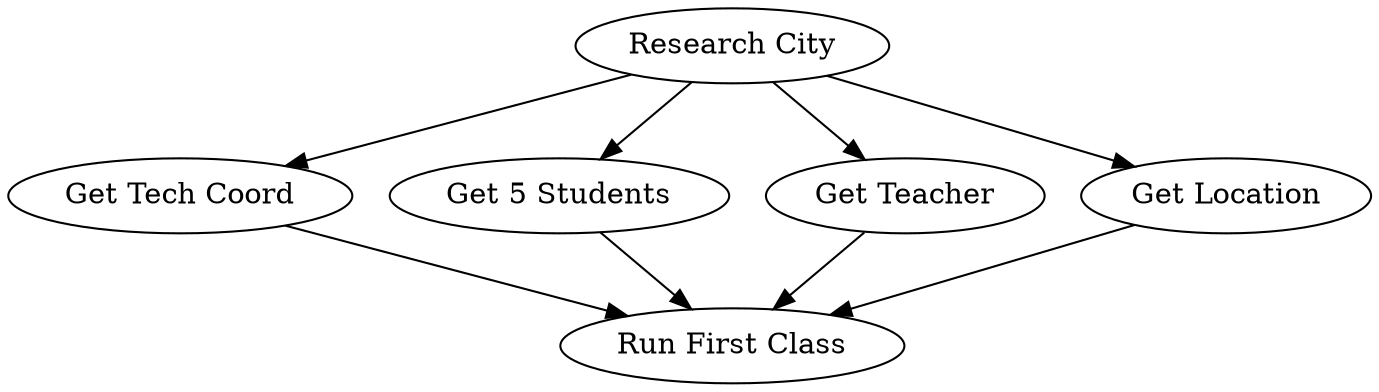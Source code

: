 digraph G {
	node0 [label="Research City"];
	node1 [label="Get Tech Coord"];
	node2 [label="Run First Class"];
	node3 [label="Get 5 Students"];
	node4 [label="Get Teacher"];
	node5 [label="Get Location"];
	subgraph U {
		edge [dir=none];
	}
	subgraph D {
		node0 -> node5;
		node0 -> node1;
		node0 -> node4;
		node0 -> node3;
		node1 -> node2;
		node3 -> node2;
		node4 -> node2;
		node5 -> node2;
	}
}


